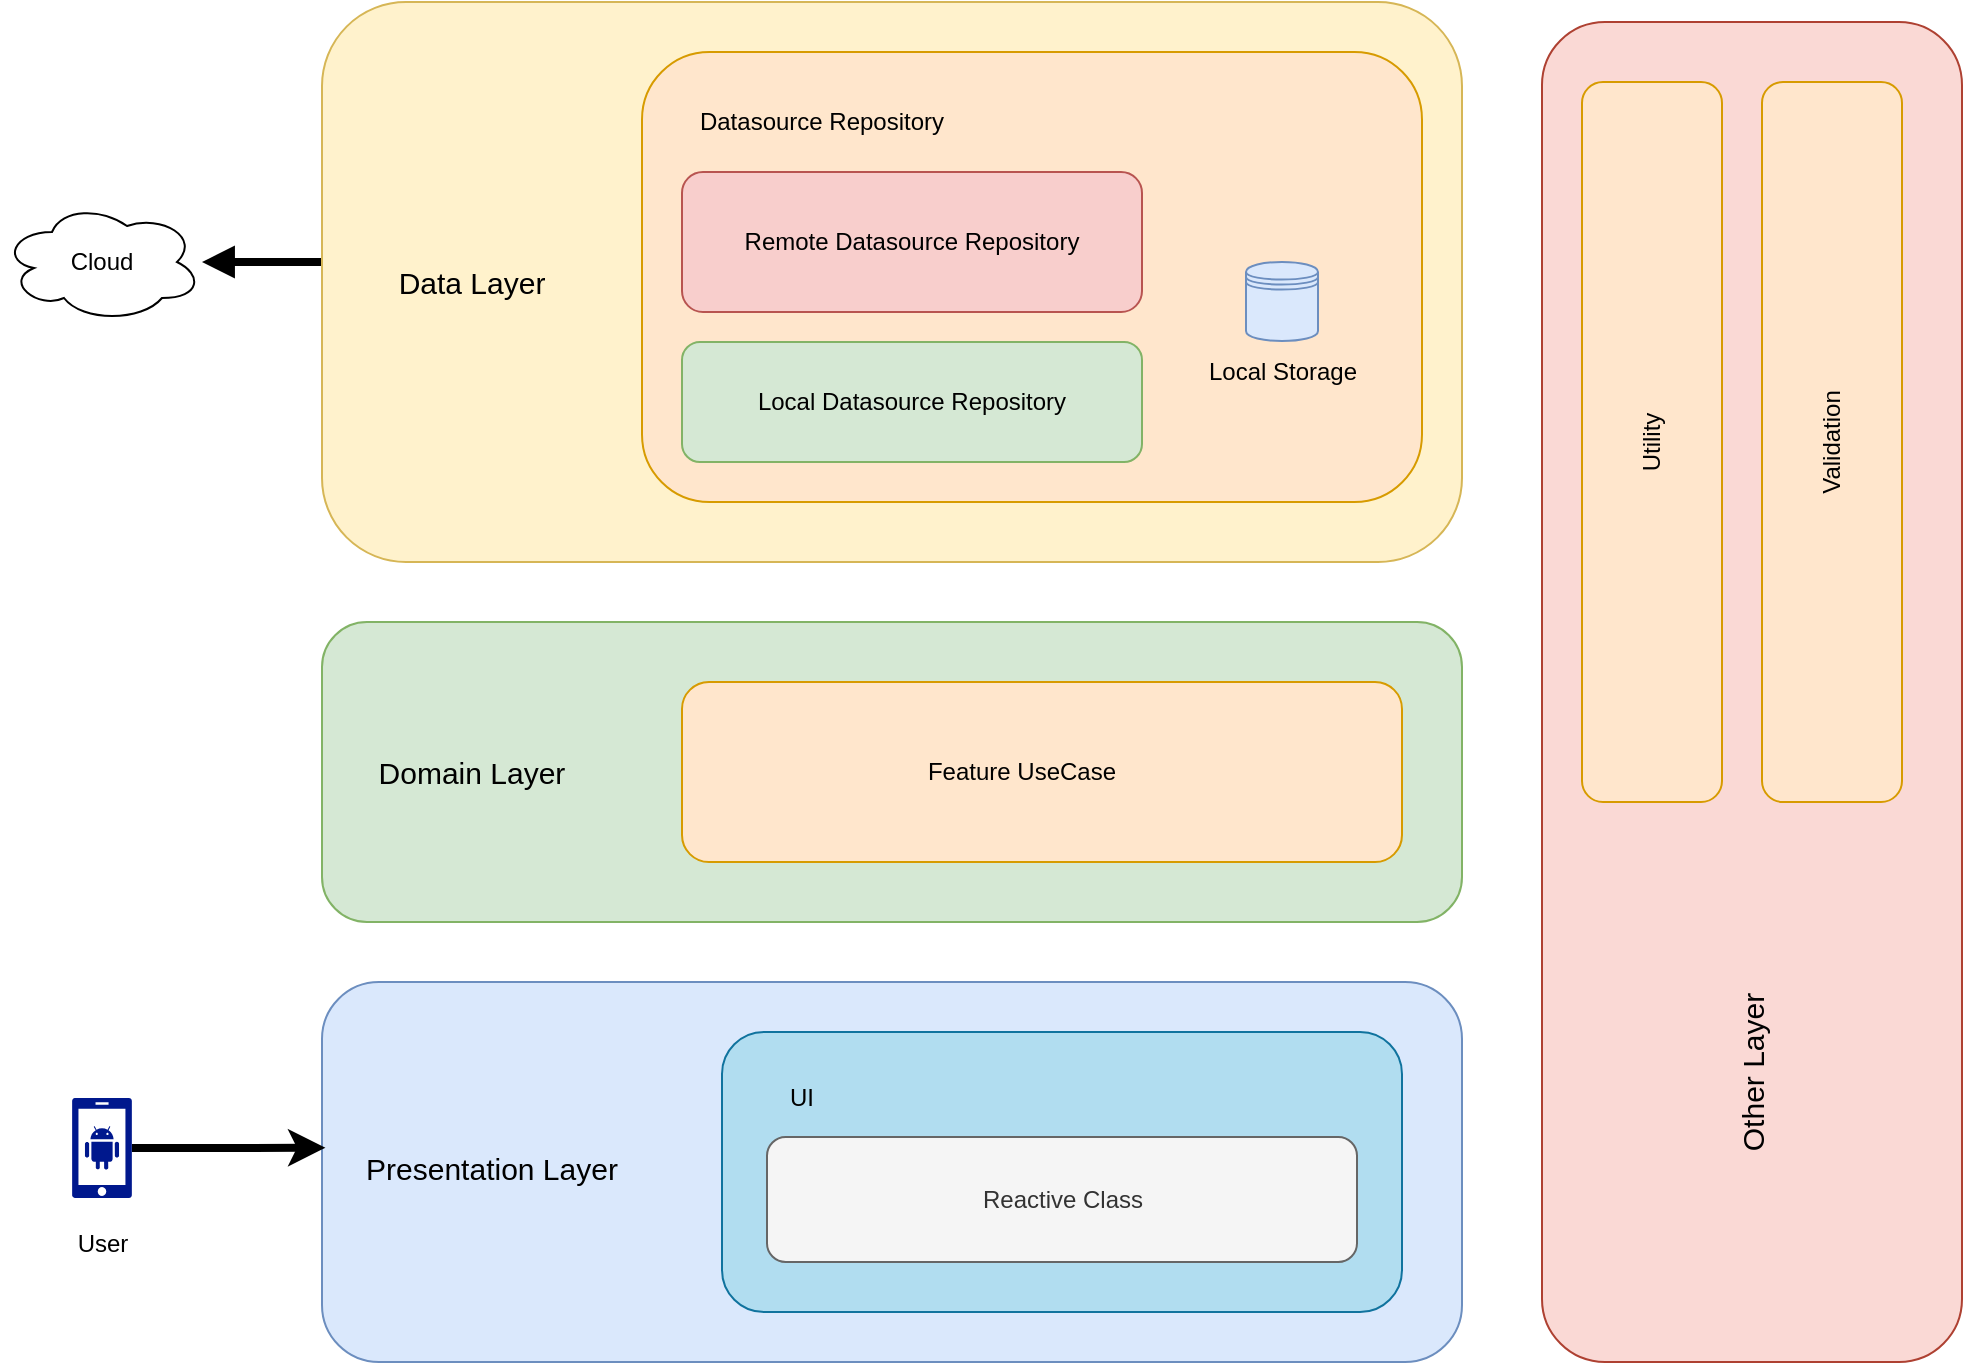 <mxfile version="24.6.5" type="github">
  <diagram name="Page-1" id="XBJiNpweUPV0bL8nmST0">
    <mxGraphModel dx="1266" dy="589" grid="1" gridSize="10" guides="1" tooltips="1" connect="1" arrows="1" fold="1" page="1" pageScale="1" pageWidth="827" pageHeight="1169" math="0" shadow="0">
      <root>
        <mxCell id="0" />
        <mxCell id="1" parent="0" />
        <mxCell id="Qk-3kcPc_3B0U0qop3Zd-39" style="edgeStyle=orthogonalEdgeStyle;rounded=0;orthogonalLoop=1;jettySize=auto;html=1;strokeWidth=4;startArrow=block;startFill=1;endArrow=none;endFill=0;" parent="1" source="Qk-3kcPc_3B0U0qop3Zd-7" edge="1">
          <mxGeometry relative="1" as="geometry">
            <mxPoint x="200.0" y="220" as="targetPoint" />
          </mxGeometry>
        </mxCell>
        <mxCell id="Qk-3kcPc_3B0U0qop3Zd-7" value="Cloud" style="ellipse;shape=cloud;whiteSpace=wrap;html=1;align=center;" parent="1" vertex="1">
          <mxGeometry x="40" y="190" width="100" height="60" as="geometry" />
        </mxCell>
        <mxCell id="Qk-3kcPc_3B0U0qop3Zd-21" value="" style="group" parent="1" vertex="1" connectable="0">
          <mxGeometry x="200" y="90" width="570" height="280" as="geometry" />
        </mxCell>
        <mxCell id="Qk-3kcPc_3B0U0qop3Zd-38" value="" style="group" parent="Qk-3kcPc_3B0U0qop3Zd-21" vertex="1" connectable="0">
          <mxGeometry width="570" height="280" as="geometry" />
        </mxCell>
        <mxCell id="Qk-3kcPc_3B0U0qop3Zd-1" value="" style="rounded=1;whiteSpace=wrap;html=1;fillColor=#fff2cc;strokeColor=#d6b656;" parent="Qk-3kcPc_3B0U0qop3Zd-38" vertex="1">
          <mxGeometry width="570" height="280" as="geometry" />
        </mxCell>
        <mxCell id="Qk-3kcPc_3B0U0qop3Zd-16" value="" style="rounded=1;whiteSpace=wrap;html=1;fillColor=#ffe6cc;strokeColor=#d79b00;" parent="Qk-3kcPc_3B0U0qop3Zd-38" vertex="1">
          <mxGeometry x="160" y="25" width="390" height="225" as="geometry" />
        </mxCell>
        <mxCell id="Qk-3kcPc_3B0U0qop3Zd-13" value="&lt;font style=&quot;font-size: 15px;&quot;&gt;Data Layer&lt;/font&gt;" style="text;html=1;align=center;verticalAlign=middle;whiteSpace=wrap;rounded=0;" parent="Qk-3kcPc_3B0U0qop3Zd-38" vertex="1">
          <mxGeometry x="20" y="125" width="110" height="30" as="geometry" />
        </mxCell>
        <mxCell id="Qk-3kcPc_3B0U0qop3Zd-9" value="Remote Datasource Repository" style="rounded=1;whiteSpace=wrap;html=1;fillColor=#f8cecc;strokeColor=#b85450;" parent="Qk-3kcPc_3B0U0qop3Zd-38" vertex="1">
          <mxGeometry x="180" y="85" width="230" height="70" as="geometry" />
        </mxCell>
        <mxCell id="Qk-3kcPc_3B0U0qop3Zd-10" value="Local Datasource Repository" style="rounded=1;whiteSpace=wrap;html=1;fillColor=#d5e8d4;strokeColor=#82b366;" parent="Qk-3kcPc_3B0U0qop3Zd-38" vertex="1">
          <mxGeometry x="180" y="170" width="230" height="60" as="geometry" />
        </mxCell>
        <mxCell id="Qk-3kcPc_3B0U0qop3Zd-17" value="Datasource Repository" style="text;html=1;align=center;verticalAlign=middle;whiteSpace=wrap;rounded=0;" parent="Qk-3kcPc_3B0U0qop3Zd-38" vertex="1">
          <mxGeometry x="180" y="45" width="140" height="30" as="geometry" />
        </mxCell>
        <mxCell id="Qk-3kcPc_3B0U0qop3Zd-12" value="" style="group" parent="Qk-3kcPc_3B0U0qop3Zd-38" vertex="1" connectable="0">
          <mxGeometry x="430" y="130" width="100" height="69.5" as="geometry" />
        </mxCell>
        <mxCell id="Qk-3kcPc_3B0U0qop3Zd-5" value="" style="shape=datastore;whiteSpace=wrap;html=1;fillColor=#dae8fc;strokeColor=#6c8ebf;" parent="Qk-3kcPc_3B0U0qop3Zd-12" vertex="1">
          <mxGeometry x="32" width="36" height="39.5" as="geometry" />
        </mxCell>
        <mxCell id="Qk-3kcPc_3B0U0qop3Zd-6" value="Local Storage" style="text;html=1;align=center;verticalAlign=middle;resizable=0;points=[];autosize=1;strokeColor=none;fillColor=none;" parent="Qk-3kcPc_3B0U0qop3Zd-12" vertex="1">
          <mxGeometry y="39.5" width="100" height="30" as="geometry" />
        </mxCell>
        <mxCell id="Qk-3kcPc_3B0U0qop3Zd-23" value="" style="rounded=1;whiteSpace=wrap;html=1;fillColor=#d5e8d4;strokeColor=#82b366;" parent="1" vertex="1">
          <mxGeometry x="200" y="400" width="570" height="150" as="geometry" />
        </mxCell>
        <mxCell id="Qk-3kcPc_3B0U0qop3Zd-24" value="" style="rounded=1;whiteSpace=wrap;html=1;fillColor=#ffe6cc;strokeColor=#d79b00;" parent="1" vertex="1">
          <mxGeometry x="380" y="430" width="360" height="90" as="geometry" />
        </mxCell>
        <mxCell id="Qk-3kcPc_3B0U0qop3Zd-25" value="&lt;font style=&quot;font-size: 15px;&quot;&gt;Domain Layer&lt;/font&gt;" style="text;html=1;align=center;verticalAlign=middle;whiteSpace=wrap;rounded=0;" parent="1" vertex="1">
          <mxGeometry x="220" y="460" width="110" height="30" as="geometry" />
        </mxCell>
        <mxCell id="Qk-3kcPc_3B0U0qop3Zd-28" value="Feature UseCase" style="text;html=1;align=center;verticalAlign=middle;whiteSpace=wrap;rounded=0;" parent="1" vertex="1">
          <mxGeometry x="480" y="460" width="140" height="30" as="geometry" />
        </mxCell>
        <mxCell id="Qk-3kcPc_3B0U0qop3Zd-43" value="" style="group" parent="1" vertex="1" connectable="0">
          <mxGeometry x="200" y="580" width="570" height="190" as="geometry" />
        </mxCell>
        <mxCell id="Qk-3kcPc_3B0U0qop3Zd-33" value="" style="rounded=1;whiteSpace=wrap;html=1;fillColor=#dae8fc;strokeColor=#6c8ebf;" parent="Qk-3kcPc_3B0U0qop3Zd-43" vertex="1">
          <mxGeometry width="570" height="190" as="geometry" />
        </mxCell>
        <mxCell id="Qk-3kcPc_3B0U0qop3Zd-34" value="" style="rounded=1;whiteSpace=wrap;html=1;fillColor=#b1ddf0;strokeColor=#10739e;" parent="Qk-3kcPc_3B0U0qop3Zd-43" vertex="1">
          <mxGeometry x="200" y="25" width="340" height="140" as="geometry" />
        </mxCell>
        <mxCell id="Qk-3kcPc_3B0U0qop3Zd-35" value="&lt;font style=&quot;font-size: 15px;&quot;&gt;Presentation Layer&lt;/font&gt;" style="text;html=1;align=center;verticalAlign=middle;whiteSpace=wrap;rounded=0;" parent="Qk-3kcPc_3B0U0qop3Zd-43" vertex="1">
          <mxGeometry x="20" y="77.5" width="130" height="30" as="geometry" />
        </mxCell>
        <mxCell id="Qk-3kcPc_3B0U0qop3Zd-36" value="UI" style="text;html=1;align=center;verticalAlign=middle;whiteSpace=wrap;rounded=0;fillColor=none;" parent="Qk-3kcPc_3B0U0qop3Zd-43" vertex="1">
          <mxGeometry x="200" y="45" width="80" height="25" as="geometry" />
        </mxCell>
        <mxCell id="Qk-3kcPc_3B0U0qop3Zd-40" value="Reactive Class" style="rounded=1;whiteSpace=wrap;html=1;fillColor=#f5f5f5;strokeColor=#666666;fontColor=#333333;" parent="Qk-3kcPc_3B0U0qop3Zd-43" vertex="1">
          <mxGeometry x="222.5" y="77.5" width="295" height="62.5" as="geometry" />
        </mxCell>
        <mxCell id="Qk-3kcPc_3B0U0qop3Zd-46" value="" style="group" parent="1" vertex="1" connectable="0">
          <mxGeometry x="65" y="638" width="50" height="88" as="geometry" />
        </mxCell>
        <mxCell id="Qk-3kcPc_3B0U0qop3Zd-44" value="" style="sketch=0;aspect=fixed;pointerEvents=1;shadow=0;dashed=0;html=1;strokeColor=none;labelPosition=center;verticalLabelPosition=bottom;verticalAlign=top;align=center;fillColor=#00188D;shape=mxgraph.mscae.enterprise.android_phone" parent="Qk-3kcPc_3B0U0qop3Zd-46" vertex="1">
          <mxGeometry x="10" width="30" height="50" as="geometry" />
        </mxCell>
        <mxCell id="Qk-3kcPc_3B0U0qop3Zd-45" value="User" style="text;html=1;align=center;verticalAlign=middle;resizable=0;points=[];autosize=1;strokeColor=none;fillColor=none;" parent="Qk-3kcPc_3B0U0qop3Zd-46" vertex="1">
          <mxGeometry y="58" width="50" height="30" as="geometry" />
        </mxCell>
        <mxCell id="Qk-3kcPc_3B0U0qop3Zd-47" style="edgeStyle=orthogonalEdgeStyle;rounded=0;orthogonalLoop=1;jettySize=auto;html=1;entryX=0.003;entryY=0.436;entryDx=0;entryDy=0;entryPerimeter=0;strokeWidth=4;" parent="1" source="Qk-3kcPc_3B0U0qop3Zd-44" target="Qk-3kcPc_3B0U0qop3Zd-33" edge="1">
          <mxGeometry relative="1" as="geometry" />
        </mxCell>
        <mxCell id="Qk-3kcPc_3B0U0qop3Zd-52" value="" style="group;rotation=-90;" parent="1" vertex="1" connectable="0">
          <mxGeometry x="580" y="330" width="670" height="210" as="geometry" />
        </mxCell>
        <mxCell id="Qk-3kcPc_3B0U0qop3Zd-48" value="" style="rounded=1;whiteSpace=wrap;html=1;rotation=-90;fillColor=#fad9d5;strokeColor=#ae4132;" parent="Qk-3kcPc_3B0U0qop3Zd-52" vertex="1">
          <mxGeometry width="670" height="210" as="geometry" />
        </mxCell>
        <mxCell id="Qk-3kcPc_3B0U0qop3Zd-49" value="&lt;font style=&quot;font-size: 15px;&quot;&gt;Other Layer&lt;/font&gt;" style="text;html=1;align=center;verticalAlign=middle;whiteSpace=wrap;rounded=0;rotation=-90;" parent="Qk-3kcPc_3B0U0qop3Zd-52" vertex="1">
          <mxGeometry x="270" y="280" width="130" height="30" as="geometry" />
        </mxCell>
        <mxCell id="Qk-3kcPc_3B0U0qop3Zd-50" value="Utility" style="rounded=1;whiteSpace=wrap;html=1;fillColor=#ffe6cc;strokeColor=#d79b00;rotation=-90;" parent="Qk-3kcPc_3B0U0qop3Zd-52" vertex="1">
          <mxGeometry x="105" y="-55" width="360" height="70" as="geometry" />
        </mxCell>
        <mxCell id="Qk-3kcPc_3B0U0qop3Zd-51" value="Validation" style="rounded=1;whiteSpace=wrap;html=1;fillColor=#ffe6cc;strokeColor=#d79b00;rotation=-90;" parent="Qk-3kcPc_3B0U0qop3Zd-52" vertex="1">
          <mxGeometry x="195" y="-55" width="360" height="70" as="geometry" />
        </mxCell>
      </root>
    </mxGraphModel>
  </diagram>
</mxfile>
